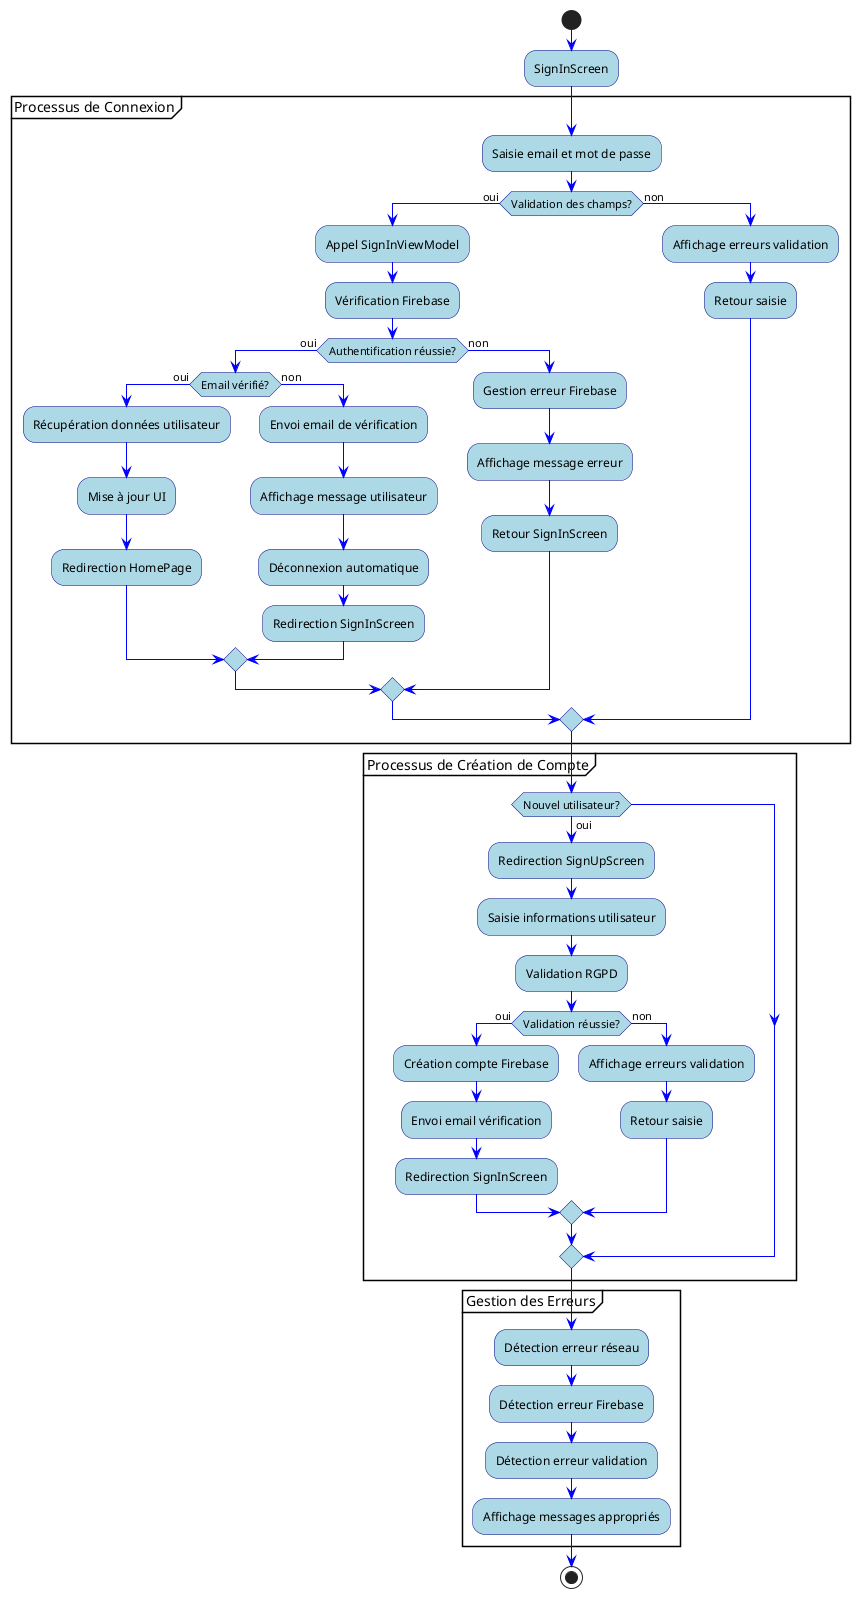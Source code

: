 @startuml SignIn Business Flow

' Style
skinparam activity {
    BackgroundColor LightBlue
    BorderColor Navy
}
skinparam arrow {
    Color Blue
}

' Définition des activités
start
:SignInScreen;

' Processus de connexion
partition "Processus de Connexion" {
    :Saisie email et mot de passe;
    
    if (Validation des champs?) then (oui)
        :Appel SignInViewModel;
        :Vérification Firebase;
        
        if (Authentification réussie?) then (oui)
            if (Email vérifié?) then (oui)
                :Récupération données utilisateur;
                :Mise à jour UI;
                :Redirection HomePage;
            else (non)
                :Envoi email de vérification;
                :Affichage message utilisateur;
                :Déconnexion automatique;
                :Redirection SignInScreen;
            endif
        else (non)
            :Gestion erreur Firebase;
            :Affichage message erreur;
            :Retour SignInScreen;
        endif
    else (non)
        :Affichage erreurs validation;
        :Retour saisie;
    endif
}

' Processus de création de compte
partition "Processus de Création de Compte" {
    if (Nouvel utilisateur?) then (oui)
        :Redirection SignUpScreen;
        :Saisie informations utilisateur;
        :Validation RGPD;
        
        if (Validation réussie?) then (oui)
            :Création compte Firebase;
            :Envoi email vérification;
            :Redirection SignInScreen;
        else (non)
            :Affichage erreurs validation;
            :Retour saisie;
        endif
    endif
}

' Gestion des erreurs
partition "Gestion des Erreurs" {
    :Détection erreur réseau;
    ->;
    :Détection erreur Firebase;
    ->;
    :Détection erreur validation;
    ->;
    :Affichage messages appropriés;
}

stop

' ' Notes explicatives
' note right of SignInScreen
'   Point d'entrée principal
'   pour l'authentification
' end note

' note right of "Processus de Connexion"
'   Flux principal
'   d'authentification
' end note

' note right of "Processus de Création de Compte"
'   Flux alternatif
'   pour nouveaux utilisateurs
' end note

' note right of "Gestion des Erreurs"
'   Gestion centralisée
'   des cas d'erreur
' end note

@enduml 